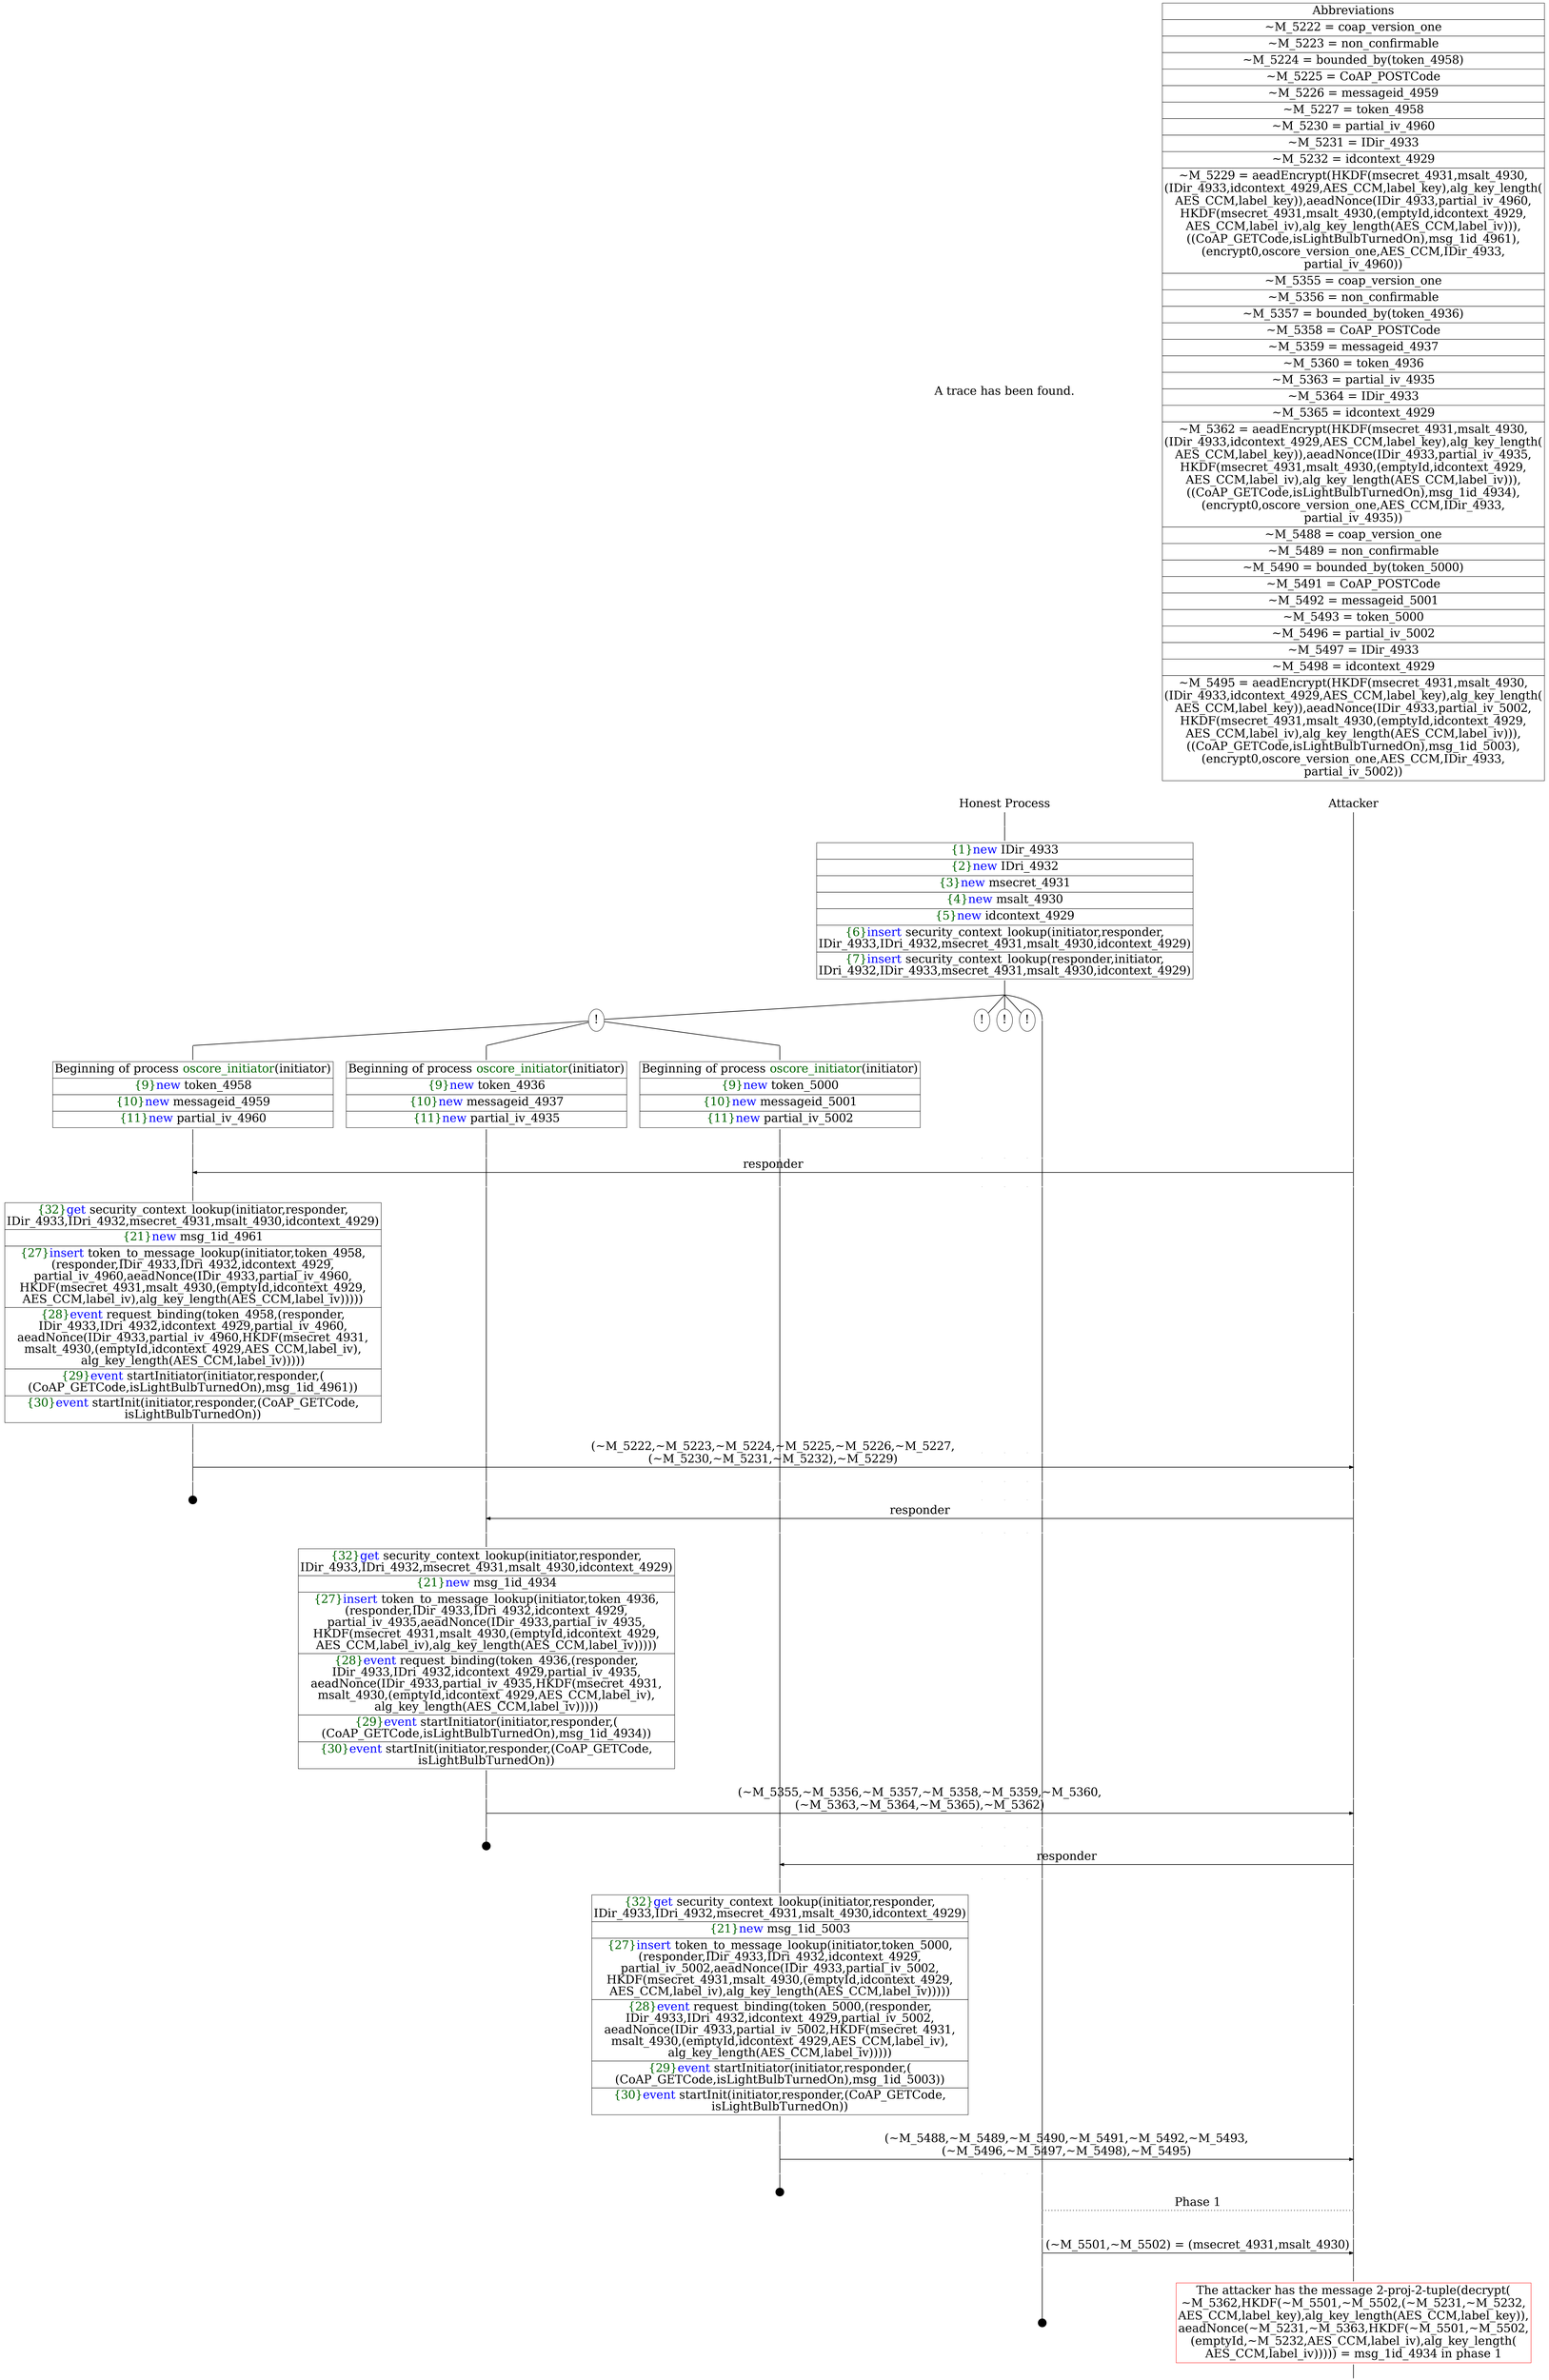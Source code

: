 digraph {
graph [ordering = out]
edge [arrowhead = none, penwidth = 1.6, fontsize = 30]
node [shape = point, width = 0, height = 0, fontsize = 30]
Trace [label = <A trace has been found.<br/>
>, shape = plaintext]
P0__0 [label = "Honest Process", shape = plaintext]
P__0 [label = "Attacker", shape = plaintext]
Trace -> P0__0 [label = "", style = invisible, weight = 100]{rank = same; P0__0 P__0}
P0__0 -> P0__1 [label = <>, weight = 100]
P0__1 -> P0__2 [label = <>, weight = 100]
P0__2 [shape = plaintext, label = <<TABLE BORDER="0" CELLBORDER="1" CELLSPACING="0" CELLPADDING="4"> <TR><TD><FONT COLOR="darkgreen">{1}</FONT><FONT COLOR="blue">new </FONT>IDir_4933</TD></TR><TR><TD><FONT COLOR="darkgreen">{2}</FONT><FONT COLOR="blue">new </FONT>IDri_4932</TD></TR><TR><TD><FONT COLOR="darkgreen">{3}</FONT><FONT COLOR="blue">new </FONT>msecret_4931</TD></TR><TR><TD><FONT COLOR="darkgreen">{4}</FONT><FONT COLOR="blue">new </FONT>msalt_4930</TD></TR><TR><TD><FONT COLOR="darkgreen">{5}</FONT><FONT COLOR="blue">new </FONT>idcontext_4929</TD></TR><TR><TD><FONT COLOR="darkgreen">{6}</FONT><FONT COLOR="blue">insert </FONT>security_context_lookup(initiator,responder,<br/>
IDir_4933,IDri_4932,msecret_4931,msalt_4930,idcontext_4929)<br/>
</TD></TR><TR><TD><FONT COLOR="darkgreen">{7}</FONT><FONT COLOR="blue">insert </FONT>security_context_lookup(responder,initiator,<br/>
IDri_4932,IDir_4933,msecret_4931,msalt_4930,idcontext_4929)<br/>
</TD></TR></TABLE>>]
P0__2 -> P0__3 [label = <>, weight = 100]
P__0 -> P__1 [label = <>, weight = 100]
{rank = same; P__1 P0__2}
/*RPar */
P0__3 -> P0_4__3 [label = <>]
P0__3 -> P0_3__3 [label = <>]
P0__3 -> P0_2__3 [label = <>]
P0__3 -> P0_1__3 [label = <>]
P0__3 -> P0_0__3 [label = <>]
P0__3 [label = "", fixedsize = false, width = 0, height = 0, shape = none]
{rank = same; P0_0__3 P0_1__3 P0_2__3 P0_3__3 P0_4__3}
P0_1__3 [label = "!", shape = ellipse]
P0_2__3 [label = "!", shape = ellipse]
P0_3__3 [label = "!", shape = ellipse]
P0_4__3 [label = "!", shape = ellipse]
{rank = same; P0_4_2__3 P0_4_1__3 P0_4_0__3}
P0_4_2__3 [label = "", fixedsize = false, width = 0, height = 0, shape = none]
P0_4__3 -> P0_4_2__3 [label = <>]
P0_4_1__3 [label = "", fixedsize = false, width = 0, height = 0, shape = none]
P0_4__3 -> P0_4_1__3 [label = <>]
P0_4_0__3 [label = "", fixedsize = false, width = 0, height = 0, shape = none]
P0_4__3 -> P0_4_0__3 [label = <>]
P0_4_0__3 -> P0_4_0__4 [label = <>, weight = 100]
P0_4_0__4 [shape = plaintext, label = <<TABLE BORDER="0" CELLBORDER="1" CELLSPACING="0" CELLPADDING="4"> <TR><TD>Beginning of process <FONT COLOR="darkgreen">oscore_initiator</FONT>(initiator)<br/>
</TD></TR><TR><TD><FONT COLOR="darkgreen">{9}</FONT><FONT COLOR="blue">new </FONT>token_5000</TD></TR><TR><TD><FONT COLOR="darkgreen">{10}</FONT><FONT COLOR="blue">new </FONT>messageid_5001</TD></TR><TR><TD><FONT COLOR="darkgreen">{11}</FONT><FONT COLOR="blue">new </FONT>partial_iv_5002</TD></TR></TABLE>>]
P0_4_0__4 -> P0_4_0__5 [label = <>, weight = 100]
P0_4_1__3 -> P0_4_1__4 [label = <>, weight = 100]
P0_4_1__4 [shape = plaintext, label = <<TABLE BORDER="0" CELLBORDER="1" CELLSPACING="0" CELLPADDING="4"> <TR><TD>Beginning of process <FONT COLOR="darkgreen">oscore_initiator</FONT>(initiator)<br/>
</TD></TR><TR><TD><FONT COLOR="darkgreen">{9}</FONT><FONT COLOR="blue">new </FONT>token_4936</TD></TR><TR><TD><FONT COLOR="darkgreen">{10}</FONT><FONT COLOR="blue">new </FONT>messageid_4937</TD></TR><TR><TD><FONT COLOR="darkgreen">{11}</FONT><FONT COLOR="blue">new </FONT>partial_iv_4935</TD></TR></TABLE>>]
P0_4_1__4 -> P0_4_1__5 [label = <>, weight = 100]
P0_4_2__3 -> P0_4_2__4 [label = <>, weight = 100]
P0_4_2__4 [shape = plaintext, label = <<TABLE BORDER="0" CELLBORDER="1" CELLSPACING="0" CELLPADDING="4"> <TR><TD>Beginning of process <FONT COLOR="darkgreen">oscore_initiator</FONT>(initiator)<br/>
</TD></TR><TR><TD><FONT COLOR="darkgreen">{9}</FONT><FONT COLOR="blue">new </FONT>token_4958</TD></TR><TR><TD><FONT COLOR="darkgreen">{10}</FONT><FONT COLOR="blue">new </FONT>messageid_4959</TD></TR><TR><TD><FONT COLOR="darkgreen">{11}</FONT><FONT COLOR="blue">new </FONT>partial_iv_4960</TD></TR></TABLE>>]
P0_4_2__4 -> P0_4_2__5 [label = <>, weight = 100]
P0_4_2__5 -> P0_4_2__6 [label = <>, weight = 100]
P0_4_1__5 -> P0_4_1__6 [label = <>, weight = 100]
P0_4_0__5 -> P0_4_0__6 [label = <>, weight = 100]
P0_3__4 [label = "", style = invisible]
P0_3__3 -> P0_3__4 [label = <>, weight = 100, style = invisible]
P0_2__4 [label = "", style = invisible]
P0_2__3 -> P0_2__4 [label = <>, weight = 100, style = invisible]
P0_1__4 [label = "", style = invisible]
P0_1__3 -> P0_1__4 [label = <>, weight = 100, style = invisible]
P0_0__3 -> P0_0__4 [label = <>, weight = 100]
P__1 -> P__2 [label = <>, weight = 100]
{rank = same; P__2 P0_0__4 P0_1__4 P0_2__4 P0_3__4 P0_4_0__6 P0_4_1__6 P0_4_2__6}
P0_4_2__6 -> P0_4_2__7 [label = <>, weight = 100]
P__2 -> P__3 [label = <>, weight = 100]
{rank = same; P__3 P0_4_2__7}
P0_4_2__7 -> P__3 [label = <responder>, dir = back, arrowhead = normal]
P0_4_2__7 -> P0_4_2__8 [label = <>, weight = 100]
P0_4_1__6 -> P0_4_1__7 [label = <>, weight = 100]
P0_4_0__6 -> P0_4_0__7 [label = <>, weight = 100]
P0_3__5 [label = "", style = invisible]
P0_3__4 -> P0_3__5 [label = <>, weight = 100, style = invisible]
P0_2__5 [label = "", style = invisible]
P0_2__4 -> P0_2__5 [label = <>, weight = 100, style = invisible]
P0_1__5 [label = "", style = invisible]
P0_1__4 -> P0_1__5 [label = <>, weight = 100, style = invisible]
P0_0__4 -> P0_0__5 [label = <>, weight = 100]
P__3 -> P__4 [label = <>, weight = 100]
{rank = same; P__4 P0_0__5 P0_1__5 P0_2__5 P0_3__5 P0_4_0__7 P0_4_1__7 P0_4_2__8}
P0_4_2__8 -> P0_4_2__9 [label = <>, weight = 100]
P0_4_2__9 [shape = plaintext, label = <<TABLE BORDER="0" CELLBORDER="1" CELLSPACING="0" CELLPADDING="4"> <TR><TD><FONT COLOR="darkgreen">{32}</FONT><FONT COLOR="blue">get </FONT>security_context_lookup(initiator,responder,<br/>
IDir_4933,IDri_4932,msecret_4931,msalt_4930,idcontext_4929)<br/>
</TD></TR><TR><TD><FONT COLOR="darkgreen">{21}</FONT><FONT COLOR="blue">new </FONT>msg_1id_4961</TD></TR><TR><TD><FONT COLOR="darkgreen">{27}</FONT><FONT COLOR="blue">insert </FONT>token_to_message_lookup(initiator,token_4958,<br/>
(responder,IDir_4933,IDri_4932,idcontext_4929,<br/>
partial_iv_4960,aeadNonce(IDir_4933,partial_iv_4960,<br/>
HKDF(msecret_4931,msalt_4930,(emptyId,idcontext_4929,<br/>
AES_CCM,label_iv),alg_key_length(AES_CCM,label_iv)))))<br/>
</TD></TR><TR><TD><FONT COLOR="darkgreen">{28}</FONT><FONT COLOR="blue">event</FONT> request_binding(token_4958,(responder,<br/>
IDir_4933,IDri_4932,idcontext_4929,partial_iv_4960,<br/>
aeadNonce(IDir_4933,partial_iv_4960,HKDF(msecret_4931,<br/>
msalt_4930,(emptyId,idcontext_4929,AES_CCM,label_iv),<br/>
alg_key_length(AES_CCM,label_iv)))))</TD></TR><TR><TD><FONT COLOR="darkgreen">{29}</FONT><FONT COLOR="blue">event</FONT> startInitiator(initiator,responder,(<br/>
(CoAP_GETCode,isLightBulbTurnedOn),msg_1id_4961))<br/>
</TD></TR><TR><TD><FONT COLOR="darkgreen">{30}</FONT><FONT COLOR="blue">event</FONT> startInit(initiator,responder,(CoAP_GETCode,<br/>
isLightBulbTurnedOn))</TD></TR></TABLE>>]
P0_4_2__9 -> P0_4_2__10 [label = <>, weight = 100]
P__4 -> P__5 [label = <>, weight = 100]
{rank = same; P__5 P0_4_2__9}
P0_4_2__10 -> P0_4_2__11 [label = <>, weight = 100]
P0_4_1__7 -> P0_4_1__8 [label = <>, weight = 100]
P0_4_0__7 -> P0_4_0__8 [label = <>, weight = 100]
P0_3__6 [label = "", style = invisible]
P0_3__5 -> P0_3__6 [label = <>, weight = 100, style = invisible]
P0_2__6 [label = "", style = invisible]
P0_2__5 -> P0_2__6 [label = <>, weight = 100, style = invisible]
P0_1__6 [label = "", style = invisible]
P0_1__5 -> P0_1__6 [label = <>, weight = 100, style = invisible]
P0_0__5 -> P0_0__6 [label = <>, weight = 100]
P__5 -> P__6 [label = <>, weight = 100]
{rank = same; P__6 P0_0__6 P0_1__6 P0_2__6 P0_3__6 P0_4_0__8 P0_4_1__8 P0_4_2__11}
P0_4_2__11 -> P0_4_2__12 [label = <>, weight = 100]
P__6 -> P__7 [label = <>, weight = 100]
{rank = same; P__7 P0_4_2__12}
P0_4_2__12 -> P__7 [label = <(~M_5222,~M_5223,~M_5224,~M_5225,~M_5226,~M_5227,<br/>
(~M_5230,~M_5231,~M_5232),~M_5229)>, arrowhead = normal]
P0_4_2__12 -> P0_4_2__13 [label = <>, weight = 100]
P0_4_1__8 -> P0_4_1__9 [label = <>, weight = 100]
P0_4_0__8 -> P0_4_0__9 [label = <>, weight = 100]
P0_3__7 [label = "", style = invisible]
P0_3__6 -> P0_3__7 [label = <>, weight = 100, style = invisible]
P0_2__7 [label = "", style = invisible]
P0_2__6 -> P0_2__7 [label = <>, weight = 100, style = invisible]
P0_1__7 [label = "", style = invisible]
P0_1__6 -> P0_1__7 [label = <>, weight = 100, style = invisible]
P0_0__6 -> P0_0__7 [label = <>, weight = 100]
P__7 -> P__8 [label = <>, weight = 100]
{rank = same; P__8 P0_0__7 P0_1__7 P0_2__7 P0_3__7 P0_4_0__9 P0_4_1__9 P0_4_2__13}
P0_4_2__14 [label = "", width = 0.3, height = 0.3]
P0_4_2__13 -> P0_4_2__14 [label = <>, weight = 100]
P0_4_1__9 -> P0_4_1__10 [label = <>, weight = 100]
P0_4_0__9 -> P0_4_0__10 [label = <>, weight = 100]
P0_3__8 [label = "", style = invisible]
P0_3__7 -> P0_3__8 [label = <>, weight = 100, style = invisible]
P0_2__8 [label = "", style = invisible]
P0_2__7 -> P0_2__8 [label = <>, weight = 100, style = invisible]
P0_1__8 [label = "", style = invisible]
P0_1__7 -> P0_1__8 [label = <>, weight = 100, style = invisible]
P0_0__7 -> P0_0__8 [label = <>, weight = 100]
P__8 -> P__9 [label = <>, weight = 100]
{rank = same; P__9 P0_0__8 P0_1__8 P0_2__8 P0_3__8 P0_4_0__10 P0_4_1__10}
P0_4_1__10 -> P0_4_1__11 [label = <>, weight = 100]
P__9 -> P__10 [label = <>, weight = 100]
{rank = same; P__10 P0_4_1__11}
P0_4_1__11 -> P__10 [label = <responder>, dir = back, arrowhead = normal]
P0_4_1__11 -> P0_4_1__12 [label = <>, weight = 100]
P0_4_0__10 -> P0_4_0__11 [label = <>, weight = 100]
P0_3__9 [label = "", style = invisible]
P0_3__8 -> P0_3__9 [label = <>, weight = 100, style = invisible]
P0_2__9 [label = "", style = invisible]
P0_2__8 -> P0_2__9 [label = <>, weight = 100, style = invisible]
P0_1__9 [label = "", style = invisible]
P0_1__8 -> P0_1__9 [label = <>, weight = 100, style = invisible]
P0_0__8 -> P0_0__9 [label = <>, weight = 100]
P__10 -> P__11 [label = <>, weight = 100]
{rank = same; P__11 P0_0__9 P0_1__9 P0_2__9 P0_3__9 P0_4_0__11 P0_4_1__12}
P0_4_1__12 -> P0_4_1__13 [label = <>, weight = 100]
P0_4_1__13 [shape = plaintext, label = <<TABLE BORDER="0" CELLBORDER="1" CELLSPACING="0" CELLPADDING="4"> <TR><TD><FONT COLOR="darkgreen">{32}</FONT><FONT COLOR="blue">get </FONT>security_context_lookup(initiator,responder,<br/>
IDir_4933,IDri_4932,msecret_4931,msalt_4930,idcontext_4929)<br/>
</TD></TR><TR><TD><FONT COLOR="darkgreen">{21}</FONT><FONT COLOR="blue">new </FONT>msg_1id_4934</TD></TR><TR><TD><FONT COLOR="darkgreen">{27}</FONT><FONT COLOR="blue">insert </FONT>token_to_message_lookup(initiator,token_4936,<br/>
(responder,IDir_4933,IDri_4932,idcontext_4929,<br/>
partial_iv_4935,aeadNonce(IDir_4933,partial_iv_4935,<br/>
HKDF(msecret_4931,msalt_4930,(emptyId,idcontext_4929,<br/>
AES_CCM,label_iv),alg_key_length(AES_CCM,label_iv)))))<br/>
</TD></TR><TR><TD><FONT COLOR="darkgreen">{28}</FONT><FONT COLOR="blue">event</FONT> request_binding(token_4936,(responder,<br/>
IDir_4933,IDri_4932,idcontext_4929,partial_iv_4935,<br/>
aeadNonce(IDir_4933,partial_iv_4935,HKDF(msecret_4931,<br/>
msalt_4930,(emptyId,idcontext_4929,AES_CCM,label_iv),<br/>
alg_key_length(AES_CCM,label_iv)))))</TD></TR><TR><TD><FONT COLOR="darkgreen">{29}</FONT><FONT COLOR="blue">event</FONT> startInitiator(initiator,responder,(<br/>
(CoAP_GETCode,isLightBulbTurnedOn),msg_1id_4934))<br/>
</TD></TR><TR><TD><FONT COLOR="darkgreen">{30}</FONT><FONT COLOR="blue">event</FONT> startInit(initiator,responder,(CoAP_GETCode,<br/>
isLightBulbTurnedOn))</TD></TR></TABLE>>]
P0_4_1__13 -> P0_4_1__14 [label = <>, weight = 100]
P__11 -> P__12 [label = <>, weight = 100]
{rank = same; P__12 P0_4_1__13}
P0_4_1__14 -> P0_4_1__15 [label = <>, weight = 100]
P0_4_0__11 -> P0_4_0__12 [label = <>, weight = 100]
P0_3__10 [label = "", style = invisible]
P0_3__9 -> P0_3__10 [label = <>, weight = 100, style = invisible]
P0_2__10 [label = "", style = invisible]
P0_2__9 -> P0_2__10 [label = <>, weight = 100, style = invisible]
P0_1__10 [label = "", style = invisible]
P0_1__9 -> P0_1__10 [label = <>, weight = 100, style = invisible]
P0_0__9 -> P0_0__10 [label = <>, weight = 100]
P__12 -> P__13 [label = <>, weight = 100]
{rank = same; P__13 P0_0__10 P0_1__10 P0_2__10 P0_3__10 P0_4_0__12 P0_4_1__15}
P0_4_1__15 -> P0_4_1__16 [label = <>, weight = 100]
P__13 -> P__14 [label = <>, weight = 100]
{rank = same; P__14 P0_4_1__16}
P0_4_1__16 -> P__14 [label = <(~M_5355,~M_5356,~M_5357,~M_5358,~M_5359,~M_5360,<br/>
(~M_5363,~M_5364,~M_5365),~M_5362)>, arrowhead = normal]
P0_4_1__16 -> P0_4_1__17 [label = <>, weight = 100]
P0_4_0__12 -> P0_4_0__13 [label = <>, weight = 100]
P0_3__11 [label = "", style = invisible]
P0_3__10 -> P0_3__11 [label = <>, weight = 100, style = invisible]
P0_2__11 [label = "", style = invisible]
P0_2__10 -> P0_2__11 [label = <>, weight = 100, style = invisible]
P0_1__11 [label = "", style = invisible]
P0_1__10 -> P0_1__11 [label = <>, weight = 100, style = invisible]
P0_0__10 -> P0_0__11 [label = <>, weight = 100]
P__14 -> P__15 [label = <>, weight = 100]
{rank = same; P__15 P0_0__11 P0_1__11 P0_2__11 P0_3__11 P0_4_0__13 P0_4_1__17}
P0_4_1__18 [label = "", width = 0.3, height = 0.3]
P0_4_1__17 -> P0_4_1__18 [label = <>, weight = 100]
P0_4_0__13 -> P0_4_0__14 [label = <>, weight = 100]
P0_3__12 [label = "", style = invisible]
P0_3__11 -> P0_3__12 [label = <>, weight = 100, style = invisible]
P0_2__12 [label = "", style = invisible]
P0_2__11 -> P0_2__12 [label = <>, weight = 100, style = invisible]
P0_1__12 [label = "", style = invisible]
P0_1__11 -> P0_1__12 [label = <>, weight = 100, style = invisible]
P0_0__11 -> P0_0__12 [label = <>, weight = 100]
P__15 -> P__16 [label = <>, weight = 100]
{rank = same; P__16 P0_0__12 P0_1__12 P0_2__12 P0_3__12 P0_4_0__14}
P0_4_0__14 -> P0_4_0__15 [label = <>, weight = 100]
P__16 -> P__17 [label = <>, weight = 100]
{rank = same; P__17 P0_4_0__15}
P0_4_0__15 -> P__17 [label = <responder>, dir = back, arrowhead = normal]
P0_4_0__15 -> P0_4_0__16 [label = <>, weight = 100]
P0_3__13 [label = "", style = invisible]
P0_3__12 -> P0_3__13 [label = <>, weight = 100, style = invisible]
P0_2__13 [label = "", style = invisible]
P0_2__12 -> P0_2__13 [label = <>, weight = 100, style = invisible]
P0_1__13 [label = "", style = invisible]
P0_1__12 -> P0_1__13 [label = <>, weight = 100, style = invisible]
P0_0__12 -> P0_0__13 [label = <>, weight = 100]
P__17 -> P__18 [label = <>, weight = 100]
{rank = same; P__18 P0_0__13 P0_1__13 P0_2__13 P0_3__13 P0_4_0__16}
P0_4_0__16 -> P0_4_0__17 [label = <>, weight = 100]
P0_4_0__17 [shape = plaintext, label = <<TABLE BORDER="0" CELLBORDER="1" CELLSPACING="0" CELLPADDING="4"> <TR><TD><FONT COLOR="darkgreen">{32}</FONT><FONT COLOR="blue">get </FONT>security_context_lookup(initiator,responder,<br/>
IDir_4933,IDri_4932,msecret_4931,msalt_4930,idcontext_4929)<br/>
</TD></TR><TR><TD><FONT COLOR="darkgreen">{21}</FONT><FONT COLOR="blue">new </FONT>msg_1id_5003</TD></TR><TR><TD><FONT COLOR="darkgreen">{27}</FONT><FONT COLOR="blue">insert </FONT>token_to_message_lookup(initiator,token_5000,<br/>
(responder,IDir_4933,IDri_4932,idcontext_4929,<br/>
partial_iv_5002,aeadNonce(IDir_4933,partial_iv_5002,<br/>
HKDF(msecret_4931,msalt_4930,(emptyId,idcontext_4929,<br/>
AES_CCM,label_iv),alg_key_length(AES_CCM,label_iv)))))<br/>
</TD></TR><TR><TD><FONT COLOR="darkgreen">{28}</FONT><FONT COLOR="blue">event</FONT> request_binding(token_5000,(responder,<br/>
IDir_4933,IDri_4932,idcontext_4929,partial_iv_5002,<br/>
aeadNonce(IDir_4933,partial_iv_5002,HKDF(msecret_4931,<br/>
msalt_4930,(emptyId,idcontext_4929,AES_CCM,label_iv),<br/>
alg_key_length(AES_CCM,label_iv)))))</TD></TR><TR><TD><FONT COLOR="darkgreen">{29}</FONT><FONT COLOR="blue">event</FONT> startInitiator(initiator,responder,(<br/>
(CoAP_GETCode,isLightBulbTurnedOn),msg_1id_5003))<br/>
</TD></TR><TR><TD><FONT COLOR="darkgreen">{30}</FONT><FONT COLOR="blue">event</FONT> startInit(initiator,responder,(CoAP_GETCode,<br/>
isLightBulbTurnedOn))</TD></TR></TABLE>>]
P0_4_0__17 -> P0_4_0__18 [label = <>, weight = 100]
P__18 -> P__19 [label = <>, weight = 100]
{rank = same; P__19 P0_4_0__17}
P0_4_0__18 -> P0_4_0__19 [label = <>, weight = 100]
P0_3__14 [label = "", style = invisible]
P0_3__13 -> P0_3__14 [label = <>, weight = 100, style = invisible]
P0_2__14 [label = "", style = invisible]
P0_2__13 -> P0_2__14 [label = <>, weight = 100, style = invisible]
P0_1__14 [label = "", style = invisible]
P0_1__13 -> P0_1__14 [label = <>, weight = 100, style = invisible]
P0_0__13 -> P0_0__14 [label = <>, weight = 100]
P__19 -> P__20 [label = <>, weight = 100]
{rank = same; P__20 P0_0__14 P0_1__14 P0_2__14 P0_3__14 P0_4_0__19}
P0_4_0__19 -> P0_4_0__20 [label = <>, weight = 100]
P__20 -> P__21 [label = <>, weight = 100]
{rank = same; P__21 P0_4_0__20}
P0_4_0__20 -> P__21 [label = <(~M_5488,~M_5489,~M_5490,~M_5491,~M_5492,~M_5493,<br/>
(~M_5496,~M_5497,~M_5498),~M_5495)>, arrowhead = normal]
P0_4_0__20 -> P0_4_0__21 [label = <>, weight = 100]
P0_3__15 [label = "", style = invisible]
P0_3__14 -> P0_3__15 [label = <>, weight = 100, style = invisible]
P0_2__15 [label = "", style = invisible]
P0_2__14 -> P0_2__15 [label = <>, weight = 100, style = invisible]
P0_1__15 [label = "", style = invisible]
P0_1__14 -> P0_1__15 [label = <>, weight = 100, style = invisible]
P0_0__14 -> P0_0__15 [label = <>, weight = 100]
P__21 -> P__22 [label = <>, weight = 100]
{rank = same; P__22 P0_0__15 P0_1__15 P0_2__15 P0_3__15 P0_4_0__21}
P0_4_0__22 [label = "", width = 0.3, height = 0.3]
P0_4_0__21 -> P0_4_0__22 [label = <>, weight = 100]
P0_0__15 -> P0_0__16 [label = <>, weight = 100]
P__22 -> P__23 [label = <>, weight = 100]
{rank = same; P__23 P0_0__16}
P0_0__16 -> P0_0__17 [label = <>, weight = 100]
P__23 -> P__24 [label = <>, weight = 100]
{rank = same; P__24 P0_0__17}
P0_0__17 -> P__24 [label = <Phase 1>, style = dotted]
P0_0__17 -> P0_0__18 [label = <>, weight = 100]
P__24 -> P__25 [label = <>, weight = 100]
{rank = same; P__25 P0_0__18}
P0_0__18 -> P0_0__19 [label = <>, weight = 100]
P__25 -> P__26 [label = <>, weight = 100]
{rank = same; P__26 P0_0__19}
P0_0__19 -> P0_0__20 [label = <>, weight = 100]
P__26 -> P__27 [label = <>, weight = 100]
{rank = same; P__27 P0_0__20}
P0_0__20 -> P__27 [label = <(~M_5501,~M_5502) = (msecret_4931,msalt_4930)>, arrowhead = normal]
P0_0__20 -> P0_0__21 [label = <>, weight = 100]
P__27 -> P__28 [label = <>, weight = 100]
{rank = same; P__28 P0_0__21}
P0_0__22 [label = "", width = 0.3, height = 0.3]
P0_0__21 -> P0_0__22 [label = <>, weight = 100]
P__28 -> P__29 [label = <>, weight = 100]
P__29 [color = red, shape = plaintext, label = <<TABLE BORDER="0" CELLBORDER="1" CELLSPACING="0" CELLPADDING="4"> <TR><TD>The attacker has the message 2-proj-2-tuple(decrypt(<br/>
~M_5362,HKDF(~M_5501,~M_5502,(~M_5231,~M_5232,<br/>
AES_CCM,label_key),alg_key_length(AES_CCM,label_key)),<br/>
aeadNonce(~M_5231,~M_5363,HKDF(~M_5501,~M_5502,<br/>
(emptyId,~M_5232,AES_CCM,label_iv),alg_key_length(<br/>
AES_CCM,label_iv))))) = msg_1id_4934 in phase 1</TD></TR></TABLE>>]
P__29 -> P__30 [label = <>, weight = 100]
Abbrev [shape = plaintext, label = <<TABLE BORDER="0" CELLBORDER="1" CELLSPACING="0" CELLPADDING="4"><TR> <TD> Abbreviations </TD></TR><TR><TD>~M_5222 = coap_version_one</TD></TR><TR><TD>~M_5223 = non_confirmable</TD></TR><TR><TD>~M_5224 = bounded_by(token_4958)</TD></TR><TR><TD>~M_5225 = CoAP_POSTCode</TD></TR><TR><TD>~M_5226 = messageid_4959</TD></TR><TR><TD>~M_5227 = token_4958</TD></TR><TR><TD>~M_5230 = partial_iv_4960</TD></TR><TR><TD>~M_5231 = IDir_4933</TD></TR><TR><TD>~M_5232 = idcontext_4929</TD></TR><TR><TD>~M_5229 = aeadEncrypt(HKDF(msecret_4931,msalt_4930,<br/>
(IDir_4933,idcontext_4929,AES_CCM,label_key),alg_key_length(<br/>
AES_CCM,label_key)),aeadNonce(IDir_4933,partial_iv_4960,<br/>
HKDF(msecret_4931,msalt_4930,(emptyId,idcontext_4929,<br/>
AES_CCM,label_iv),alg_key_length(AES_CCM,label_iv))),<br/>
((CoAP_GETCode,isLightBulbTurnedOn),msg_1id_4961),<br/>
(encrypt0,oscore_version_one,AES_CCM,IDir_4933,<br/>
partial_iv_4960))</TD></TR><TR><TD>~M_5355 = coap_version_one</TD></TR><TR><TD>~M_5356 = non_confirmable</TD></TR><TR><TD>~M_5357 = bounded_by(token_4936)</TD></TR><TR><TD>~M_5358 = CoAP_POSTCode</TD></TR><TR><TD>~M_5359 = messageid_4937</TD></TR><TR><TD>~M_5360 = token_4936</TD></TR><TR><TD>~M_5363 = partial_iv_4935</TD></TR><TR><TD>~M_5364 = IDir_4933</TD></TR><TR><TD>~M_5365 = idcontext_4929</TD></TR><TR><TD>~M_5362 = aeadEncrypt(HKDF(msecret_4931,msalt_4930,<br/>
(IDir_4933,idcontext_4929,AES_CCM,label_key),alg_key_length(<br/>
AES_CCM,label_key)),aeadNonce(IDir_4933,partial_iv_4935,<br/>
HKDF(msecret_4931,msalt_4930,(emptyId,idcontext_4929,<br/>
AES_CCM,label_iv),alg_key_length(AES_CCM,label_iv))),<br/>
((CoAP_GETCode,isLightBulbTurnedOn),msg_1id_4934),<br/>
(encrypt0,oscore_version_one,AES_CCM,IDir_4933,<br/>
partial_iv_4935))</TD></TR><TR><TD>~M_5488 = coap_version_one</TD></TR><TR><TD>~M_5489 = non_confirmable</TD></TR><TR><TD>~M_5490 = bounded_by(token_5000)</TD></TR><TR><TD>~M_5491 = CoAP_POSTCode</TD></TR><TR><TD>~M_5492 = messageid_5001</TD></TR><TR><TD>~M_5493 = token_5000</TD></TR><TR><TD>~M_5496 = partial_iv_5002</TD></TR><TR><TD>~M_5497 = IDir_4933</TD></TR><TR><TD>~M_5498 = idcontext_4929</TD></TR><TR><TD>~M_5495 = aeadEncrypt(HKDF(msecret_4931,msalt_4930,<br/>
(IDir_4933,idcontext_4929,AES_CCM,label_key),alg_key_length(<br/>
AES_CCM,label_key)),aeadNonce(IDir_4933,partial_iv_5002,<br/>
HKDF(msecret_4931,msalt_4930,(emptyId,idcontext_4929,<br/>
AES_CCM,label_iv),alg_key_length(AES_CCM,label_iv))),<br/>
((CoAP_GETCode,isLightBulbTurnedOn),msg_1id_5003),<br/>
(encrypt0,oscore_version_one,AES_CCM,IDir_4933,<br/>
partial_iv_5002))</TD></TR></TABLE>>]Abbrev -> P__0 [style = invisible, weight =100]}